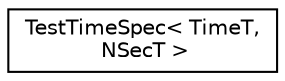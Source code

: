 digraph "Graphical Class Hierarchy"
{
  edge [fontname="Helvetica",fontsize="10",labelfontname="Helvetica",labelfontsize="10"];
  node [fontname="Helvetica",fontsize="10",shape=record];
  rankdir="LR";
  Node0 [label="TestTimeSpec\< TimeT,\l NSecT \>",height=0.2,width=0.4,color="black", fillcolor="white", style="filled",URL="$struct_test_time_spec.html"];
}
